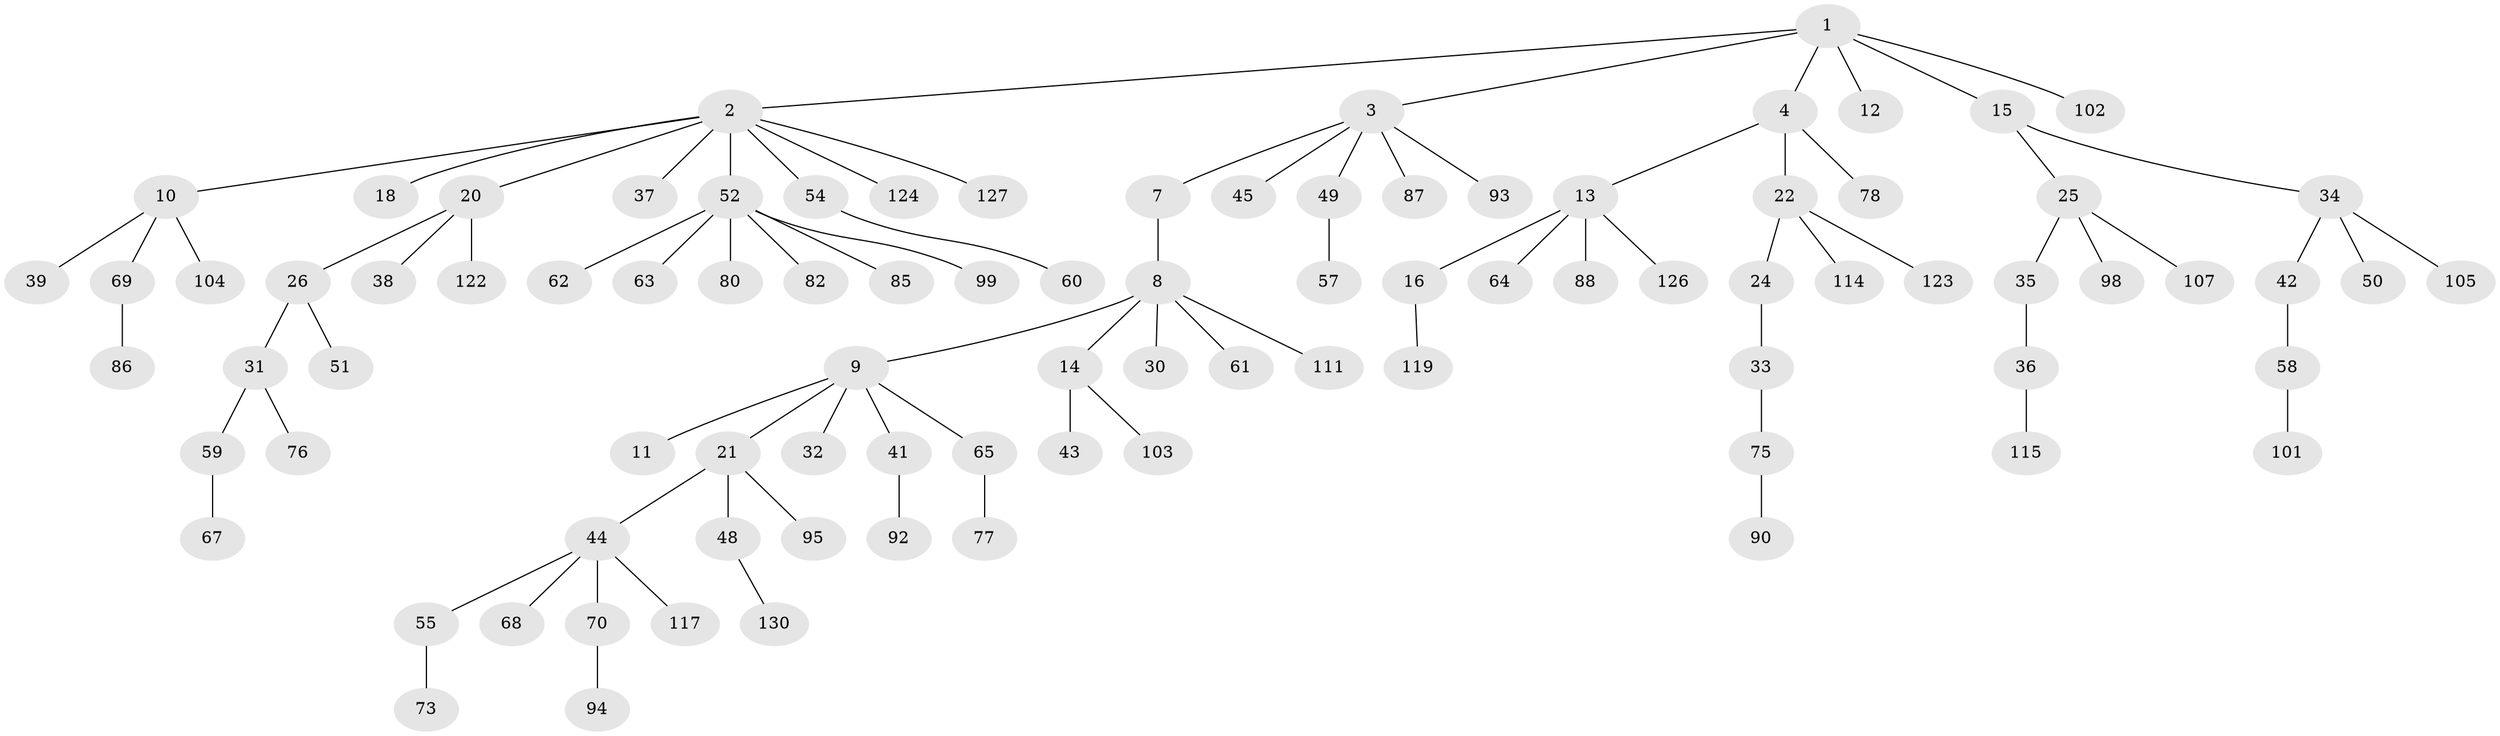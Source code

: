 // original degree distribution, {7: 0.022727272727272728, 4: 0.06060606060606061, 3: 0.12121212121212122, 6: 0.015151515151515152, 2: 0.25757575757575757, 1: 0.5, 5: 0.022727272727272728}
// Generated by graph-tools (version 1.1) at 2025/42/03/06/25 10:42:04]
// undirected, 91 vertices, 90 edges
graph export_dot {
graph [start="1"]
  node [color=gray90,style=filled];
  1 [super="+19"];
  2 [super="+6"];
  3 [super="+5"];
  4 [super="+40"];
  7 [super="+108"];
  8 [super="+28"];
  9 [super="+17"];
  10 [super="+23"];
  11 [super="+47"];
  12 [super="+74"];
  13 [super="+56"];
  14;
  15;
  16;
  18;
  20 [super="+27"];
  21 [super="+84"];
  22 [super="+72"];
  24 [super="+112"];
  25 [super="+97"];
  26 [super="+29"];
  30;
  31 [super="+116"];
  32;
  33 [super="+71"];
  34 [super="+46"];
  35;
  36 [super="+113"];
  37;
  38;
  39;
  41;
  42;
  43;
  44 [super="+128"];
  45 [super="+66"];
  48;
  49 [super="+83"];
  50;
  51;
  52 [super="+53"];
  54 [super="+81"];
  55;
  57;
  58;
  59;
  60;
  61 [super="+121"];
  62 [super="+132"];
  63 [super="+131"];
  64 [super="+120"];
  65;
  67;
  68 [super="+118"];
  69 [super="+110"];
  70;
  73;
  75;
  76;
  77;
  78 [super="+79"];
  80;
  82;
  85;
  86 [super="+91"];
  87 [super="+96"];
  88 [super="+89"];
  90 [super="+106"];
  92;
  93;
  94;
  95;
  98 [super="+100"];
  99;
  101 [super="+125"];
  102;
  103;
  104;
  105 [super="+109"];
  107;
  111;
  114;
  115 [super="+129"];
  117;
  119;
  122;
  123;
  124;
  126;
  127;
  130;
  1 -- 2;
  1 -- 3;
  1 -- 4;
  1 -- 12;
  1 -- 15;
  1 -- 102;
  2 -- 18;
  2 -- 52;
  2 -- 20;
  2 -- 37;
  2 -- 54;
  2 -- 10;
  2 -- 124;
  2 -- 127;
  3 -- 7;
  3 -- 93;
  3 -- 49;
  3 -- 45;
  3 -- 87;
  4 -- 13;
  4 -- 22;
  4 -- 78;
  7 -- 8;
  8 -- 9;
  8 -- 14;
  8 -- 30;
  8 -- 61;
  8 -- 111;
  9 -- 11;
  9 -- 32;
  9 -- 41;
  9 -- 65;
  9 -- 21;
  10 -- 104;
  10 -- 69;
  10 -- 39;
  13 -- 16;
  13 -- 126;
  13 -- 64;
  13 -- 88;
  14 -- 43;
  14 -- 103;
  15 -- 25;
  15 -- 34;
  16 -- 119;
  20 -- 26;
  20 -- 122;
  20 -- 38;
  21 -- 44;
  21 -- 48;
  21 -- 95;
  22 -- 24;
  22 -- 114;
  22 -- 123;
  24 -- 33;
  25 -- 35;
  25 -- 98;
  25 -- 107;
  26 -- 31;
  26 -- 51;
  31 -- 59;
  31 -- 76;
  33 -- 75;
  34 -- 42;
  34 -- 50;
  34 -- 105;
  35 -- 36;
  36 -- 115;
  41 -- 92;
  42 -- 58;
  44 -- 55;
  44 -- 68;
  44 -- 70;
  44 -- 117;
  48 -- 130;
  49 -- 57;
  52 -- 85;
  52 -- 99;
  52 -- 80;
  52 -- 82;
  52 -- 62;
  52 -- 63;
  54 -- 60;
  55 -- 73;
  58 -- 101;
  59 -- 67;
  65 -- 77;
  69 -- 86;
  70 -- 94;
  75 -- 90;
}
